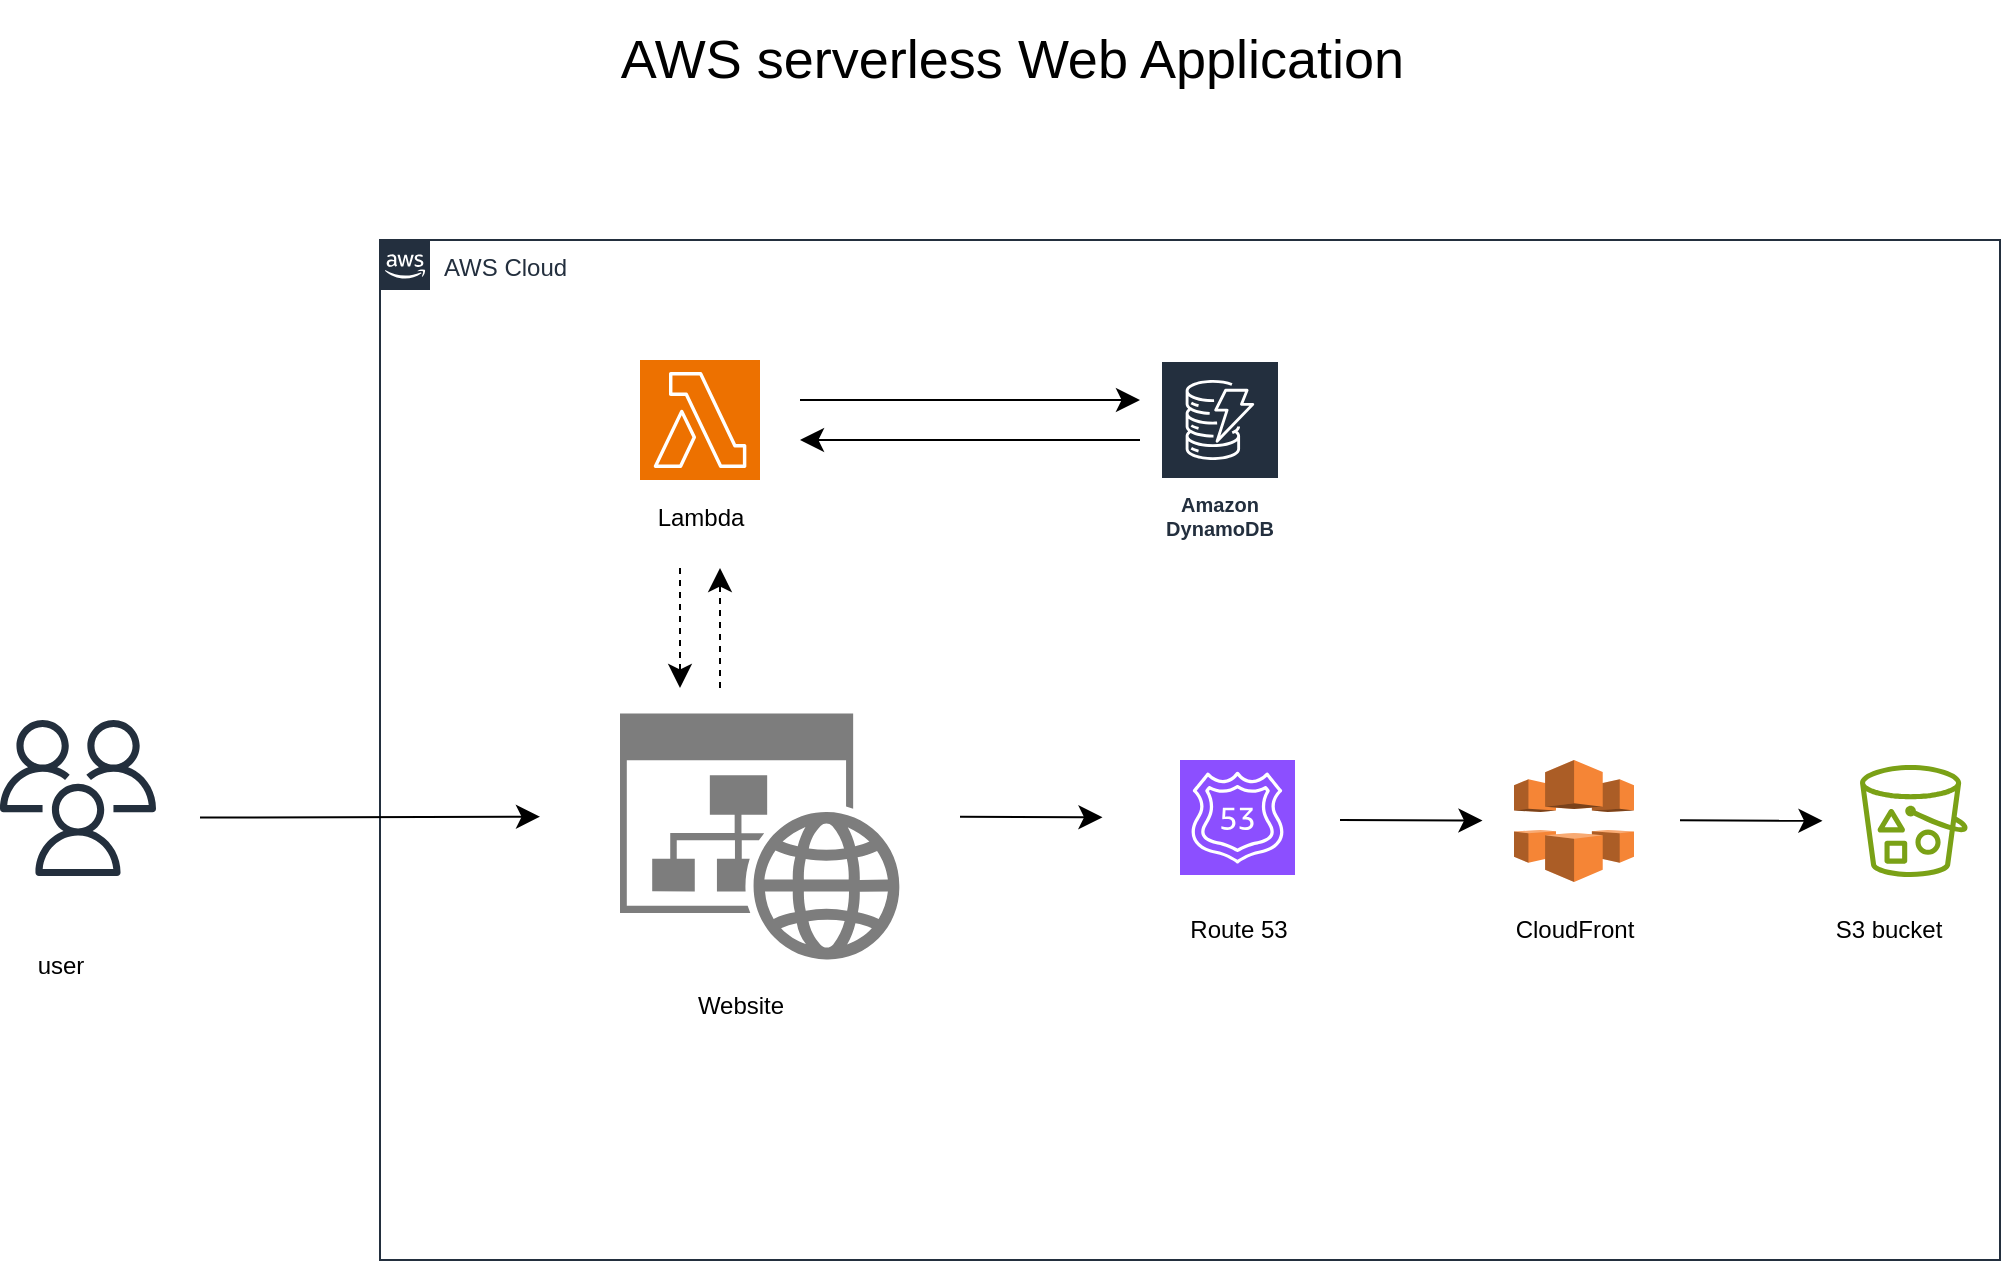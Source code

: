 <mxfile version="24.7.17">
  <diagram id="Ht1M8jgEwFfnCIfOTk4-" name="Page-1">
    <mxGraphModel dx="1100" dy="543" grid="1" gridSize="10" guides="1" tooltips="1" connect="1" arrows="1" fold="1" page="1" pageScale="1" pageWidth="1169" pageHeight="827" math="0" shadow="0">
      <root>
        <mxCell id="0" />
        <mxCell id="1" parent="0" />
        <mxCell id="UEzPUAAOIrF-is8g5C7q-74" value="AWS Cloud" style="points=[[0,0],[0.25,0],[0.5,0],[0.75,0],[1,0],[1,0.25],[1,0.5],[1,0.75],[1,1],[0.75,1],[0.5,1],[0.25,1],[0,1],[0,0.75],[0,0.5],[0,0.25]];outlineConnect=0;gradientColor=none;html=1;whiteSpace=wrap;fontSize=12;fontStyle=0;shape=mxgraph.aws4.group;grIcon=mxgraph.aws4.group_aws_cloud_alt;strokeColor=#232F3E;fillColor=none;verticalAlign=top;align=left;spacingLeft=30;fontColor=#232F3E;dashed=0;labelBackgroundColor=#ffffff;container=1;pointerEvents=0;collapsible=0;recursiveResize=0;" parent="1" vertex="1">
          <mxGeometry x="300" y="220" width="810" height="510" as="geometry" />
        </mxCell>
        <mxCell id="AfON42eSAfSAIptXPATr-3" value="" style="sketch=0;aspect=fixed;pointerEvents=1;shadow=0;dashed=0;html=1;strokeColor=none;labelPosition=center;verticalLabelPosition=bottom;verticalAlign=top;align=center;shape=mxgraph.mscae.enterprise.website_generic;fillColor=#7D7D7D;" vertex="1" parent="UEzPUAAOIrF-is8g5C7q-74">
          <mxGeometry x="120" y="236.8" width="140" height="123.2" as="geometry" />
        </mxCell>
        <mxCell id="AfON42eSAfSAIptXPATr-5" value="" style="sketch=0;outlineConnect=0;fontColor=#232F3E;gradientColor=none;fillColor=#7AA116;strokeColor=none;dashed=0;verticalLabelPosition=bottom;verticalAlign=top;align=center;html=1;fontSize=12;fontStyle=0;aspect=fixed;pointerEvents=1;shape=mxgraph.aws4.bucket_with_objects;" vertex="1" parent="UEzPUAAOIrF-is8g5C7q-74">
          <mxGeometry x="740" y="262.5" width="53.85" height="56" as="geometry" />
        </mxCell>
        <mxCell id="AfON42eSAfSAIptXPATr-6" value="" style="outlineConnect=0;dashed=0;verticalLabelPosition=bottom;verticalAlign=top;align=center;html=1;shape=mxgraph.aws3.cloudfront;fillColor=#F58536;gradientColor=none;" vertex="1" parent="UEzPUAAOIrF-is8g5C7q-74">
          <mxGeometry x="567" y="260" width="60" height="61" as="geometry" />
        </mxCell>
        <mxCell id="AfON42eSAfSAIptXPATr-7" value="" style="sketch=0;points=[[0,0,0],[0.25,0,0],[0.5,0,0],[0.75,0,0],[1,0,0],[0,1,0],[0.25,1,0],[0.5,1,0],[0.75,1,0],[1,1,0],[0,0.25,0],[0,0.5,0],[0,0.75,0],[1,0.25,0],[1,0.5,0],[1,0.75,0]];outlineConnect=0;fontColor=#232F3E;fillColor=#8C4FFF;strokeColor=#ffffff;dashed=0;verticalLabelPosition=bottom;verticalAlign=top;align=center;html=1;fontSize=12;fontStyle=0;aspect=fixed;shape=mxgraph.aws4.resourceIcon;resIcon=mxgraph.aws4.route_53;" vertex="1" parent="UEzPUAAOIrF-is8g5C7q-74">
          <mxGeometry x="400" y="260" width="57.5" height="57.5" as="geometry" />
        </mxCell>
        <mxCell id="AfON42eSAfSAIptXPATr-8" value="Amazon DynamoDB" style="sketch=0;outlineConnect=0;fontColor=#232F3E;gradientColor=none;strokeColor=#ffffff;fillColor=#232F3E;dashed=0;verticalLabelPosition=middle;verticalAlign=bottom;align=center;html=1;whiteSpace=wrap;fontSize=10;fontStyle=1;spacing=3;shape=mxgraph.aws4.productIcon;prIcon=mxgraph.aws4.dynamodb;" vertex="1" parent="UEzPUAAOIrF-is8g5C7q-74">
          <mxGeometry x="390" y="60" width="60" height="94" as="geometry" />
        </mxCell>
        <mxCell id="AfON42eSAfSAIptXPATr-9" value="" style="sketch=0;points=[[0,0,0],[0.25,0,0],[0.5,0,0],[0.75,0,0],[1,0,0],[0,1,0],[0.25,1,0],[0.5,1,0],[0.75,1,0],[1,1,0],[0,0.25,0],[0,0.5,0],[0,0.75,0],[1,0.25,0],[1,0.5,0],[1,0.75,0]];outlineConnect=0;fontColor=#232F3E;fillColor=#ED7100;strokeColor=#ffffff;dashed=0;verticalLabelPosition=bottom;verticalAlign=top;align=center;html=1;fontSize=12;fontStyle=0;aspect=fixed;shape=mxgraph.aws4.resourceIcon;resIcon=mxgraph.aws4.lambda;" vertex="1" parent="UEzPUAAOIrF-is8g5C7q-74">
          <mxGeometry x="130" y="60" width="60" height="60" as="geometry" />
        </mxCell>
        <mxCell id="AfON42eSAfSAIptXPATr-11" value="Route 53" style="text;html=1;align=center;verticalAlign=middle;resizable=0;points=[];autosize=1;strokeColor=none;fillColor=none;" vertex="1" parent="UEzPUAAOIrF-is8g5C7q-74">
          <mxGeometry x="393.75" y="330" width="70" height="30" as="geometry" />
        </mxCell>
        <mxCell id="AfON42eSAfSAIptXPATr-13" value="S3 bucket" style="text;html=1;align=center;verticalAlign=middle;resizable=0;points=[];autosize=1;strokeColor=none;fillColor=none;" vertex="1" parent="UEzPUAAOIrF-is8g5C7q-74">
          <mxGeometry x="713.85" y="330" width="80" height="30" as="geometry" />
        </mxCell>
        <mxCell id="AfON42eSAfSAIptXPATr-12" value="CloudFront" style="text;html=1;align=center;verticalAlign=middle;resizable=0;points=[];autosize=1;strokeColor=none;fillColor=none;" vertex="1" parent="UEzPUAAOIrF-is8g5C7q-74">
          <mxGeometry x="557" y="330" width="80" height="30" as="geometry" />
        </mxCell>
        <mxCell id="AfON42eSAfSAIptXPATr-14" value="Lambda" style="text;html=1;align=center;verticalAlign=middle;resizable=0;points=[];autosize=1;strokeColor=none;fillColor=none;" vertex="1" parent="UEzPUAAOIrF-is8g5C7q-74">
          <mxGeometry x="125" y="124" width="70" height="30" as="geometry" />
        </mxCell>
        <mxCell id="AfON42eSAfSAIptXPATr-16" value="" style="endArrow=classic;html=1;rounded=0;curved=0;targetPerimeterSpacing=0;endSize=9;" edge="1" parent="UEzPUAAOIrF-is8g5C7q-74">
          <mxGeometry width="50" height="50" relative="1" as="geometry">
            <mxPoint x="-90" y="288.78" as="sourcePoint" />
            <mxPoint x="80" y="288.32" as="targetPoint" />
          </mxGeometry>
        </mxCell>
        <mxCell id="AfON42eSAfSAIptXPATr-19" value="" style="endArrow=classic;html=1;rounded=0;curved=0;targetPerimeterSpacing=0;endSize=9;" edge="1" parent="UEzPUAAOIrF-is8g5C7q-74">
          <mxGeometry width="50" height="50" relative="1" as="geometry">
            <mxPoint x="480" y="290" as="sourcePoint" />
            <mxPoint x="551.25" y="290.29" as="targetPoint" />
          </mxGeometry>
        </mxCell>
        <mxCell id="AfON42eSAfSAIptXPATr-20" value="" style="endArrow=classic;html=1;rounded=0;curved=0;targetPerimeterSpacing=0;endSize=9;" edge="1" parent="UEzPUAAOIrF-is8g5C7q-74">
          <mxGeometry width="50" height="50" relative="1" as="geometry">
            <mxPoint x="290" y="288.39" as="sourcePoint" />
            <mxPoint x="361.25" y="288.68" as="targetPoint" />
          </mxGeometry>
        </mxCell>
        <mxCell id="AfON42eSAfSAIptXPATr-21" value="" style="endArrow=classic;html=1;rounded=0;curved=0;targetPerimeterSpacing=0;endSize=9;" edge="1" parent="UEzPUAAOIrF-is8g5C7q-74">
          <mxGeometry width="50" height="50" relative="1" as="geometry">
            <mxPoint x="650" y="290.14" as="sourcePoint" />
            <mxPoint x="721.25" y="290.43" as="targetPoint" />
          </mxGeometry>
        </mxCell>
        <mxCell id="AfON42eSAfSAIptXPATr-23" value="" style="endArrow=classic;html=1;rounded=0;curved=0;endSize=9;sourcePerimeterSpacing=0;" edge="1" parent="UEzPUAAOIrF-is8g5C7q-74">
          <mxGeometry width="50" height="50" relative="1" as="geometry">
            <mxPoint x="380" y="100" as="sourcePoint" />
            <mxPoint x="210" y="100" as="targetPoint" />
          </mxGeometry>
        </mxCell>
        <mxCell id="AfON42eSAfSAIptXPATr-25" value="" style="endArrow=classic;html=1;rounded=0;curved=0;endSize=9;targetPerimeterSpacing=0;" edge="1" parent="UEzPUAAOIrF-is8g5C7q-74">
          <mxGeometry width="50" height="50" relative="1" as="geometry">
            <mxPoint x="210" y="80" as="sourcePoint" />
            <mxPoint x="380" y="80" as="targetPoint" />
          </mxGeometry>
        </mxCell>
        <mxCell id="AfON42eSAfSAIptXPATr-26" value="" style="endArrow=classic;html=1;rounded=0;curved=0;endSize=9;targetPerimeterSpacing=0;dashed=1;" edge="1" parent="UEzPUAAOIrF-is8g5C7q-74">
          <mxGeometry width="50" height="50" relative="1" as="geometry">
            <mxPoint x="150.0" y="164" as="sourcePoint" />
            <mxPoint x="150.0" y="224" as="targetPoint" />
          </mxGeometry>
        </mxCell>
        <mxCell id="AfON42eSAfSAIptXPATr-28" value="" style="endArrow=classic;html=1;rounded=0;curved=0;endSize=9;dashed=1;sourcePerimeterSpacing=0;" edge="1" parent="UEzPUAAOIrF-is8g5C7q-74">
          <mxGeometry width="50" height="50" relative="1" as="geometry">
            <mxPoint x="170.0" y="224" as="sourcePoint" />
            <mxPoint x="170.0" y="164" as="targetPoint" />
          </mxGeometry>
        </mxCell>
        <mxCell id="AfON42eSAfSAIptXPATr-1" value="&lt;font style=&quot;font-size: 27px;&quot;&gt;AWS serverless Web Application&amp;nbsp;&lt;/font&gt;" style="text;html=1;align=center;verticalAlign=middle;whiteSpace=wrap;rounded=0;" vertex="1" parent="1">
          <mxGeometry x="380" y="100" width="480" height="60" as="geometry" />
        </mxCell>
        <mxCell id="AfON42eSAfSAIptXPATr-2" value="" style="sketch=0;outlineConnect=0;fontColor=#232F3E;gradientColor=none;fillColor=#232F3D;strokeColor=none;dashed=0;verticalLabelPosition=bottom;verticalAlign=top;align=center;html=1;fontSize=12;fontStyle=0;aspect=fixed;pointerEvents=1;shape=mxgraph.aws4.users;" vertex="1" parent="1">
          <mxGeometry x="110" y="460" width="78" height="78" as="geometry" />
        </mxCell>
        <mxCell id="AfON42eSAfSAIptXPATr-15" value="Website" style="text;html=1;align=center;verticalAlign=middle;resizable=0;points=[];autosize=1;strokeColor=none;fillColor=none;" vertex="1" parent="1">
          <mxGeometry x="445" y="588" width="70" height="30" as="geometry" />
        </mxCell>
        <mxCell id="AfON42eSAfSAIptXPATr-29" value="user" style="text;html=1;align=center;verticalAlign=middle;resizable=0;points=[];autosize=1;strokeColor=none;fillColor=none;" vertex="1" parent="1">
          <mxGeometry x="115" y="568" width="50" height="30" as="geometry" />
        </mxCell>
      </root>
    </mxGraphModel>
  </diagram>
</mxfile>
